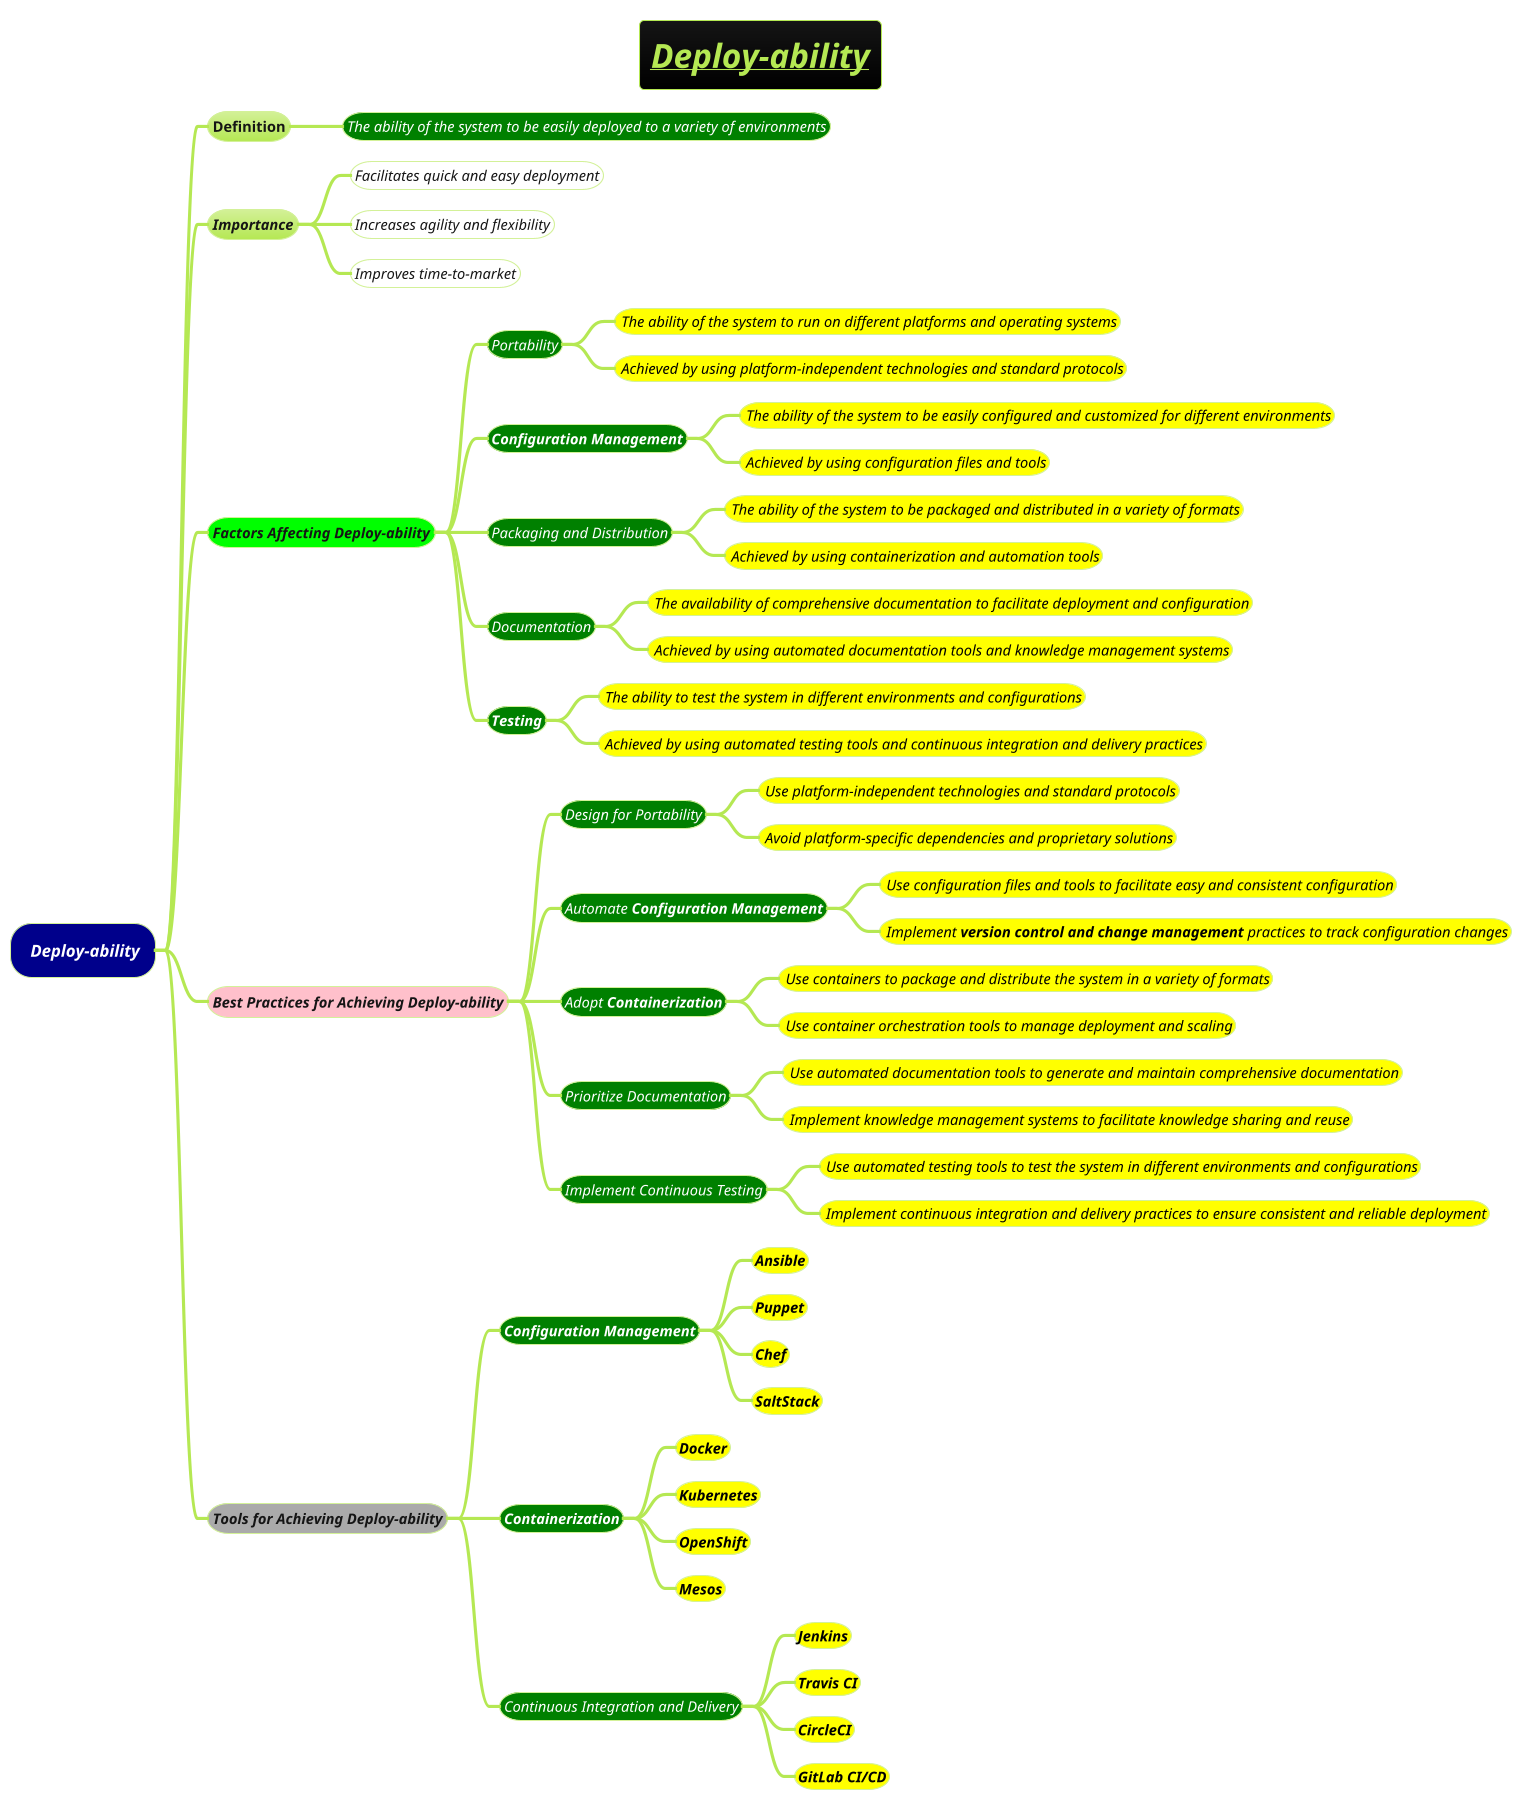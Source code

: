 @startmindmap
title = <i><u>Deploy-ability
!theme hacker

*[#darkblue] <color #white> <i>Deploy-ability
** Definition
***[#green] <color #white><i><size:14><i><size:14>The ability of the system to be easily deployed to a variety of environments
** <i>Importance
***[#white] <i><size:14>Facilitates quick and easy deployment
***[#white] <i><size:14>Increases agility and flexibility
***[#white] <i><size:14>Improves time-to-market
**[#lime] <i>Factors Affecting Deploy-ability
***[#green] <color #white><i><size:14>Portability
****[#yellow] <color #black><i><size:14> The ability of the system to run on different platforms and operating systems
****[#yellow] <color #black><i><size:14> Achieved by using platform-independent technologies and standard protocols
***[#green] <color #white><i><size:14>**Configuration Management**
****[#yellow] <color #black><i><size:14> The ability of the system to be easily configured and customized for different environments
****[#yellow] <color #black><i><size:14> Achieved by using configuration files and tools
***[#green] <color #white><i><size:14>Packaging and Distribution
****[#yellow] <color #black><i><size:14> The ability of the system to be packaged and distributed in a variety of formats
****[#yellow] <color #black><i><size:14> Achieved by using containerization and automation tools
***[#green] <color #white><i><size:14>Documentation
****[#yellow] <color #black><i><size:14> The availability of comprehensive documentation to facilitate deployment and configuration
****[#yellow] <color #black><i><size:14> Achieved by using automated documentation tools and knowledge management systems
***[#green] <color #white><i><size:14><i>**Testing**
****[#yellow] <color #black><i><size:14> The ability to test the system in different environments and configurations
****[#yellow] <color #black><i><size:14> Achieved by using automated testing tools and continuous integration and delivery practices
**[#pink] <i>Best Practices for Achieving Deploy-ability
***[#green] <color #white><i><size:14>Design for Portability
****[#yellow] <color #black><i><size:14> Use platform-independent technologies and standard protocols
****[#yellow] <color #black><i><size:14> Avoid platform-specific dependencies and proprietary solutions
***[#green] <color #white><i><size:14>Automate **Configuration Management**
****[#yellow] <color #black><i><size:14> Use configuration files and tools to facilitate easy and consistent configuration
****[#yellow] <color #black><i><size:14> Implement **version control and change management** practices to track configuration changes
***[#green] <color #white><i><size:14>Adopt **Containerization**
****[#yellow] <color #black><i><size:14> Use containers to package and distribute the system in a variety of formats
****[#yellow] <color #black><i><size:14> Use container orchestration tools to manage deployment and scaling
***[#green] <color #white><i><size:14>Prioritize Documentation
****[#yellow] <color #black><i><size:14> Use automated documentation tools to generate and maintain comprehensive documentation
****[#yellow] <color #black><i><size:14> Implement knowledge management systems to facilitate knowledge sharing and reuse
***[#green] <color #white><i><size:14>Implement Continuous Testing
****[#yellow] <color #black><i><size:14> Use automated testing tools to test the system in different environments and configurations
****[#yellow] <color #black><i><size:14> Implement continuous integration and delivery practices to ensure consistent and reliable deployment
**[#a] <i>Tools for Achieving Deploy-ability
***[#green] <color #white><i><size:14><i>**Configuration Management**
****[#yellow] <color #black><i><size:14>**Ansible**
****[#yellow] <color #black><i><size:14>**Puppet**
****[#yellow] <color #black><i><size:14>**Chef**
****[#yellow] <color #black><i><size:14>**SaltStack**
***[#green] <color #white><i><size:14><i>**Containerization**
****[#yellow] <color #black><i><size:14>**Docker**
****[#yellow] <color #black><i><size:14>**Kubernetes**
****[#yellow] <color #black><i><size:14>**OpenShift**
****[#yellow] <color #black><i><size:14>**Mesos**
***[#green] <color #white><i><size:14><i>Continuous Integration and Delivery
****[#yellow] <color #black><i><size:14>**Jenkins**
****[#yellow] <color #black><i><size:14>**Travis CI**
****[#yellow] <color #black><i><size:14>**CircleCI**
****[#yellow] <color #black><i><size:14>**GitLab CI/CD**
@endmindmap
